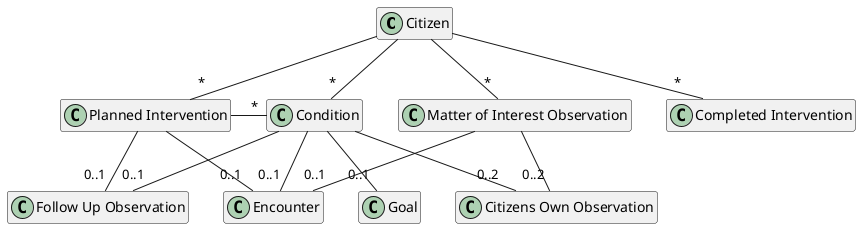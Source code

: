 @startuml GatewayModel

hide empty members

class "Citizen" as citizen
class "Condition" as condition
class "Goal" as goal
class "Citizens Own Observation" as citizensOwnObservation
class "Planned Intervention" as carePlannedIntervention
class "Encounter" as encounter
class "Follow Up Observation" as careFollowUpObservation
class "Matter of Interest Observation" as matterOfInterestObservation
class "Completed Intervention" as completedIntervention

citizen --"*" condition
citizen --"*" matterOfInterestObservation
citizen --"*" carePlannedIntervention
citizen --"*" completedIntervention

condition --"0..1" goal
condition --"0..2" citizensOwnObservation

matterOfInterestObservation --"0..2" citizensOwnObservation

condition --"0..1" encounter

carePlannedIntervention -"*" condition

carePlannedIntervention -"0..1" encounter

' encounter -"0..1" careFollowUpObservation

matterOfInterestObservation --"0..1" encounter
' matterOfInterestObservation --"0..1" matterOfInterestSeverityObservation

carePlannedIntervention --"0..1" careFollowUpObservation
condition --"0..1" careFollowUpObservation
' matterOfInterestObservation --"0..1" careFollowUpObservation

@enduml